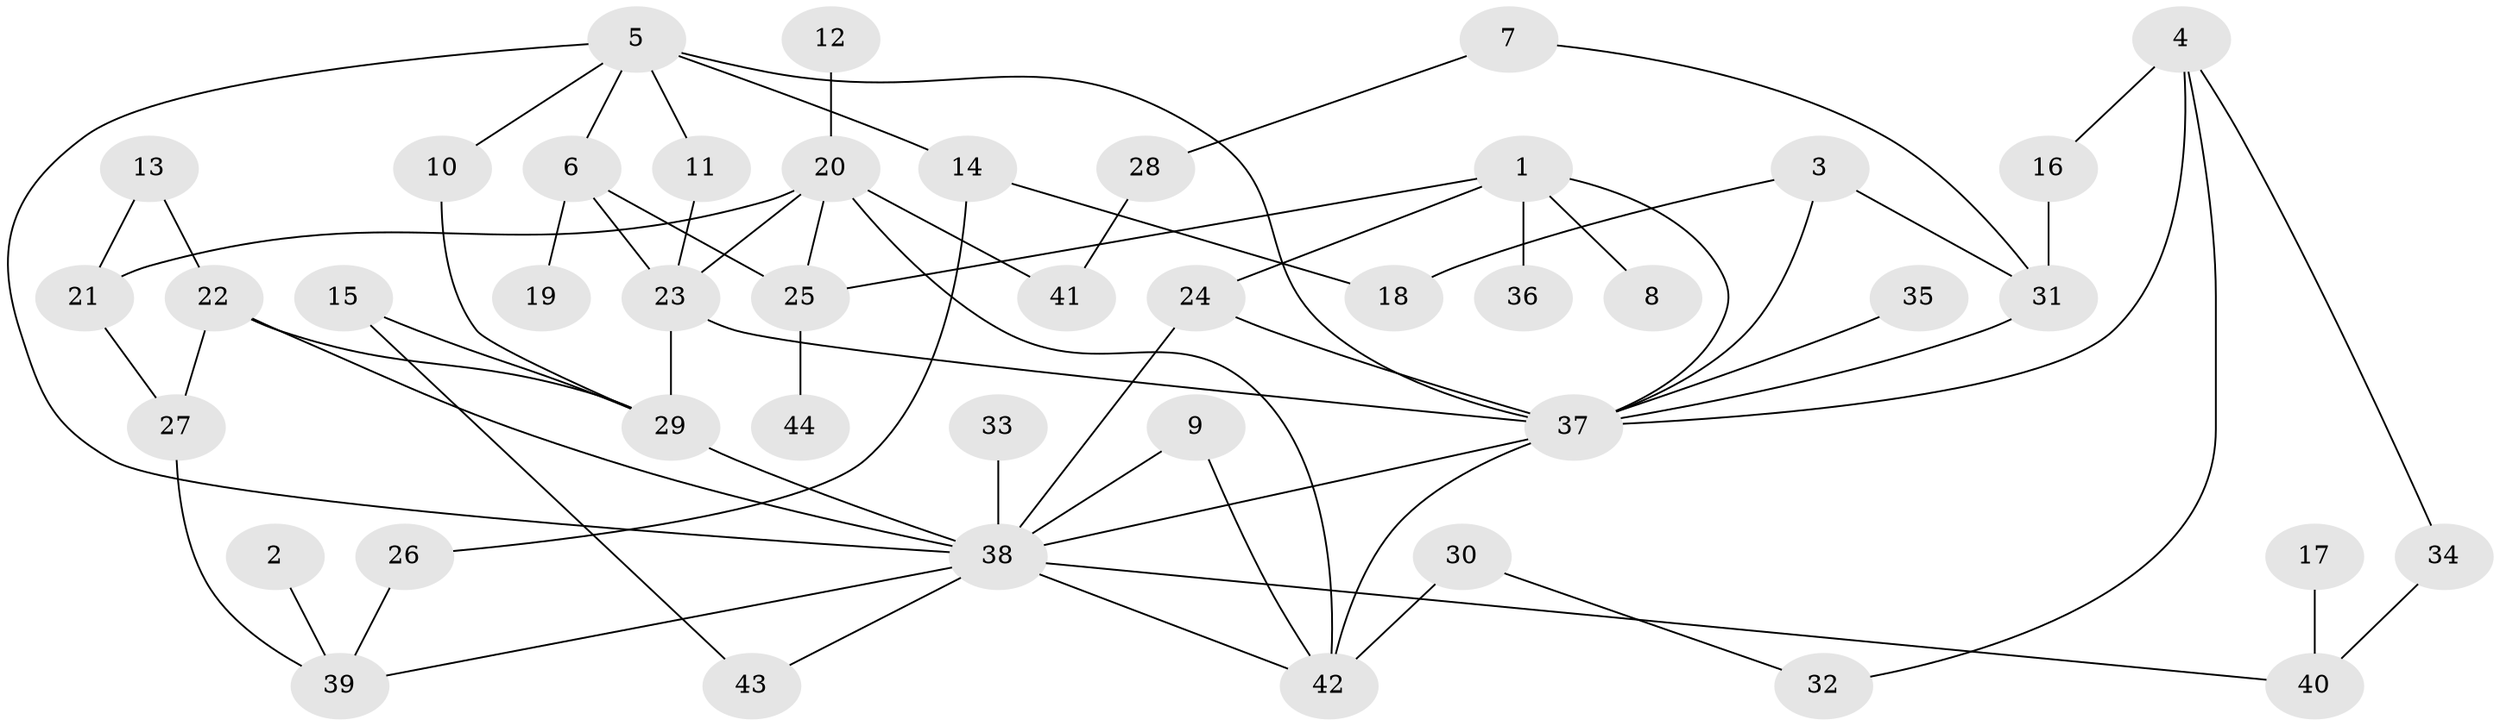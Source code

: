 // original degree distribution, {4: 0.12643678160919541, 6: 0.022988505747126436, 5: 0.05747126436781609, 8: 0.011494252873563218, 3: 0.13793103448275862, 2: 0.42528735632183906, 7: 0.011494252873563218, 1: 0.20689655172413793}
// Generated by graph-tools (version 1.1) at 2025/25/03/09/25 03:25:36]
// undirected, 44 vertices, 67 edges
graph export_dot {
graph [start="1"]
  node [color=gray90,style=filled];
  1;
  2;
  3;
  4;
  5;
  6;
  7;
  8;
  9;
  10;
  11;
  12;
  13;
  14;
  15;
  16;
  17;
  18;
  19;
  20;
  21;
  22;
  23;
  24;
  25;
  26;
  27;
  28;
  29;
  30;
  31;
  32;
  33;
  34;
  35;
  36;
  37;
  38;
  39;
  40;
  41;
  42;
  43;
  44;
  1 -- 8 [weight=1.0];
  1 -- 24 [weight=1.0];
  1 -- 25 [weight=1.0];
  1 -- 36 [weight=1.0];
  1 -- 37 [weight=1.0];
  2 -- 39 [weight=1.0];
  3 -- 18 [weight=1.0];
  3 -- 31 [weight=1.0];
  3 -- 37 [weight=1.0];
  4 -- 16 [weight=1.0];
  4 -- 32 [weight=1.0];
  4 -- 34 [weight=1.0];
  4 -- 37 [weight=1.0];
  5 -- 6 [weight=1.0];
  5 -- 10 [weight=1.0];
  5 -- 11 [weight=1.0];
  5 -- 14 [weight=1.0];
  5 -- 37 [weight=1.0];
  5 -- 38 [weight=1.0];
  6 -- 19 [weight=1.0];
  6 -- 23 [weight=1.0];
  6 -- 25 [weight=1.0];
  7 -- 28 [weight=1.0];
  7 -- 31 [weight=1.0];
  9 -- 38 [weight=1.0];
  9 -- 42 [weight=1.0];
  10 -- 29 [weight=1.0];
  11 -- 23 [weight=1.0];
  12 -- 20 [weight=1.0];
  13 -- 21 [weight=1.0];
  13 -- 22 [weight=1.0];
  14 -- 18 [weight=1.0];
  14 -- 26 [weight=1.0];
  15 -- 29 [weight=1.0];
  15 -- 43 [weight=1.0];
  16 -- 31 [weight=1.0];
  17 -- 40 [weight=1.0];
  20 -- 21 [weight=1.0];
  20 -- 23 [weight=1.0];
  20 -- 25 [weight=1.0];
  20 -- 41 [weight=1.0];
  20 -- 42 [weight=1.0];
  21 -- 27 [weight=1.0];
  22 -- 27 [weight=1.0];
  22 -- 29 [weight=1.0];
  22 -- 38 [weight=1.0];
  23 -- 29 [weight=1.0];
  23 -- 37 [weight=1.0];
  24 -- 37 [weight=1.0];
  24 -- 38 [weight=1.0];
  25 -- 44 [weight=1.0];
  26 -- 39 [weight=1.0];
  27 -- 39 [weight=1.0];
  28 -- 41 [weight=1.0];
  29 -- 38 [weight=1.0];
  30 -- 32 [weight=1.0];
  30 -- 42 [weight=2.0];
  31 -- 37 [weight=1.0];
  33 -- 38 [weight=1.0];
  34 -- 40 [weight=1.0];
  35 -- 37 [weight=1.0];
  37 -- 38 [weight=1.0];
  37 -- 42 [weight=1.0];
  38 -- 39 [weight=1.0];
  38 -- 40 [weight=1.0];
  38 -- 42 [weight=1.0];
  38 -- 43 [weight=1.0];
}
